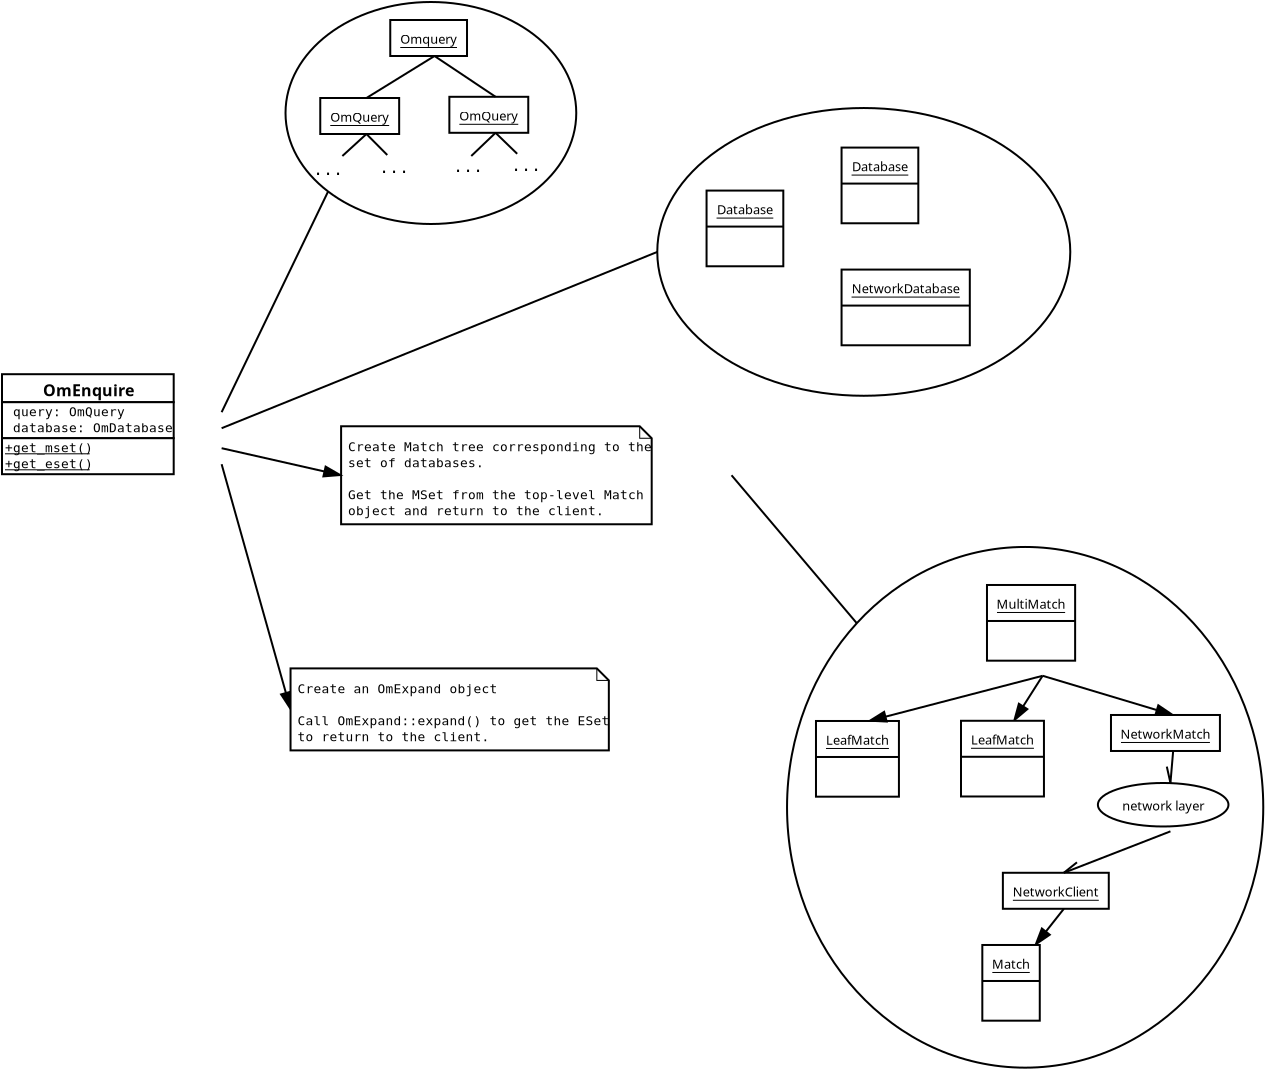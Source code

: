 <?xml version="1.0"?>
<dia:diagram xmlns:dia="http://www.lysator.liu.se/~alla/dia/">
  <dia:layer name="Background" visible="true">
    <dia:object type="UML - Class" version="0" id="O0">
      <dia:attribute name="obj_pos">
        <dia:point val="18.079,9.782"/>
      </dia:attribute>
      <dia:attribute name="obj_bb">
        <dia:rectangle val="18.029,9.732;29.11,14.832"/>
      </dia:attribute>
      <dia:attribute name="elem_corner">
        <dia:point val="18.079,9.782"/>
      </dia:attribute>
      <dia:attribute name="elem_width">
        <dia:real val="10.981"/>
      </dia:attribute>
      <dia:attribute name="elem_height">
        <dia:real val="5"/>
      </dia:attribute>
      <dia:attribute name="name">
        <dia:string>#OmEnquire#</dia:string>
      </dia:attribute>
      <dia:attribute name="stereotype">
        <dia:string/>
      </dia:attribute>
      <dia:attribute name="abstract">
        <dia:boolean val="false"/>
      </dia:attribute>
      <dia:attribute name="suppress_attributes">
        <dia:boolean val="false"/>
      </dia:attribute>
      <dia:attribute name="suppress_operations">
        <dia:boolean val="false"/>
      </dia:attribute>
      <dia:attribute name="visible_attributes">
        <dia:boolean val="true"/>
      </dia:attribute>
      <dia:attribute name="visible_operations">
        <dia:boolean val="true"/>
      </dia:attribute>
      <dia:attribute name="attributes">
        <dia:composite type="umlattribute">
          <dia:attribute name="name">
            <dia:string>#query#</dia:string>
          </dia:attribute>
          <dia:attribute name="type">
            <dia:string>#OmQuery#</dia:string>
          </dia:attribute>
          <dia:attribute name="value">
            <dia:string/>
          </dia:attribute>
          <dia:attribute name="visibility">
            <dia:enum val="3"/>
          </dia:attribute>
          <dia:attribute name="abstract">
            <dia:boolean val="false"/>
          </dia:attribute>
          <dia:attribute name="class_scope">
            <dia:boolean val="false"/>
          </dia:attribute>
        </dia:composite>
        <dia:composite type="umlattribute">
          <dia:attribute name="name">
            <dia:string>#database#</dia:string>
          </dia:attribute>
          <dia:attribute name="type">
            <dia:string>#OmDatabase#</dia:string>
          </dia:attribute>
          <dia:attribute name="value">
            <dia:string/>
          </dia:attribute>
          <dia:attribute name="visibility">
            <dia:enum val="3"/>
          </dia:attribute>
          <dia:attribute name="abstract">
            <dia:boolean val="false"/>
          </dia:attribute>
          <dia:attribute name="class_scope">
            <dia:boolean val="false"/>
          </dia:attribute>
        </dia:composite>
      </dia:attribute>
      <dia:attribute name="operations">
        <dia:composite type="umloperation">
          <dia:attribute name="name">
            <dia:string>#get_mset#</dia:string>
          </dia:attribute>
          <dia:attribute name="type">
            <dia:string/>
          </dia:attribute>
          <dia:attribute name="visibility">
            <dia:enum val="0"/>
          </dia:attribute>
          <dia:attribute name="abstract">
            <dia:boolean val="false"/>
          </dia:attribute>
          <dia:attribute name="class_scope">
            <dia:boolean val="true"/>
          </dia:attribute>
          <dia:attribute name="parameters"/>
        </dia:composite>
        <dia:composite type="umloperation">
          <dia:attribute name="name">
            <dia:string>#get_eset#</dia:string>
          </dia:attribute>
          <dia:attribute name="type">
            <dia:string/>
          </dia:attribute>
          <dia:attribute name="visibility">
            <dia:enum val="0"/>
          </dia:attribute>
          <dia:attribute name="abstract">
            <dia:boolean val="false"/>
          </dia:attribute>
          <dia:attribute name="class_scope">
            <dia:boolean val="true"/>
          </dia:attribute>
          <dia:attribute name="parameters"/>
        </dia:composite>
      </dia:attribute>
      <dia:attribute name="template">
        <dia:boolean val="false"/>
      </dia:attribute>
      <dia:attribute name="templates"/>
    </dia:object>
    <dia:object type="Standard - Line" version="0" id="O1">
      <dia:attribute name="obj_pos">
        <dia:point val="34.384,0.646"/>
      </dia:attribute>
      <dia:attribute name="obj_bb">
        <dia:rectangle val="29.01,0.596;34.434,11.732"/>
      </dia:attribute>
      <dia:attribute name="conn_endpoints">
        <dia:point val="34.384,0.646"/>
        <dia:point val="29.06,11.682"/>
      </dia:attribute>
      <dia:connections>
        <dia:connection handle="0" to="O3" connection="5"/>
        <dia:connection handle="1" to="O0" connection="9"/>
      </dia:connections>
    </dia:object>
    <dia:object type="Standard - Line" version="0" id="O2">
      <dia:attribute name="obj_pos">
        <dia:point val="29.06,12.482"/>
      </dia:attribute>
      <dia:attribute name="obj_bb">
        <dia:rectangle val="29.01,3.617;50.893,12.532"/>
      </dia:attribute>
      <dia:attribute name="conn_endpoints">
        <dia:point val="29.06,12.482"/>
        <dia:point val="50.843,3.667"/>
      </dia:attribute>
      <dia:connections>
        <dia:connection handle="0" to="O0" connection="11"/>
        <dia:connection handle="1" to="O34" connection="3"/>
      </dia:connections>
    </dia:object>
    <dia:group>
      <dia:object type="Standard - Ellipse" version="0" id="O3">
        <dia:attribute name="obj_pos">
          <dia:point val="32.255,-8.828"/>
        </dia:attribute>
        <dia:attribute name="obj_bb">
          <dia:rectangle val="32.205,-8.878;46.842,2.322"/>
        </dia:attribute>
        <dia:attribute name="elem_corner">
          <dia:point val="32.255,-8.828"/>
        </dia:attribute>
        <dia:attribute name="elem_width">
          <dia:real val="14.537"/>
        </dia:attribute>
        <dia:attribute name="elem_height">
          <dia:real val="11.1"/>
        </dia:attribute>
      </dia:object>
      <dia:object type="UML - Objet" version="0" id="O4">
        <dia:attribute name="obj_pos">
          <dia:point val="37.492,-7.928"/>
        </dia:attribute>
        <dia:attribute name="obj_bb">
          <dia:rectangle val="37.442,-7.978;41.966,-6.078"/>
        </dia:attribute>
        <dia:attribute name="elem_corner">
          <dia:point val="37.492,-7.928"/>
        </dia:attribute>
        <dia:attribute name="elem_width">
          <dia:real val="4.424"/>
        </dia:attribute>
        <dia:attribute name="elem_height">
          <dia:real val="1.8"/>
        </dia:attribute>
        <dia:attribute name="text">
          <dia:composite type="text">
            <dia:attribute name="string">
              <dia:string>#Omquery#</dia:string>
            </dia:attribute>
            <dia:attribute name="font">
              <dia:font name="Helvetica"/>
            </dia:attribute>
            <dia:attribute name="height">
              <dia:real val="0.8"/>
            </dia:attribute>
            <dia:attribute name="pos">
              <dia:point val="39.704,-6.788"/>
            </dia:attribute>
            <dia:attribute name="color">
              <dia:color val="#000000"/>
            </dia:attribute>
            <dia:attribute name="alignment">
              <dia:enum val="1"/>
            </dia:attribute>
          </dia:composite>
        </dia:attribute>
        <dia:attribute name="stereotype">
          <dia:string/>
        </dia:attribute>
        <dia:attribute name="exstate">
          <dia:string/>
        </dia:attribute>
        <dia:attribute name="attrib">
          <dia:composite type="text">
            <dia:attribute name="string">
              <dia:string>##</dia:string>
            </dia:attribute>
            <dia:attribute name="font">
              <dia:font name="Helvetica"/>
            </dia:attribute>
            <dia:attribute name="height">
              <dia:real val="0.8"/>
            </dia:attribute>
            <dia:attribute name="pos">
              <dia:point val="0,0"/>
            </dia:attribute>
            <dia:attribute name="color">
              <dia:color val="#000000"/>
            </dia:attribute>
            <dia:attribute name="alignment">
              <dia:enum val="0"/>
            </dia:attribute>
          </dia:composite>
        </dia:attribute>
        <dia:attribute name="is_active">
          <dia:boolean val="false"/>
        </dia:attribute>
        <dia:attribute name="show_attribs">
          <dia:boolean val="false"/>
        </dia:attribute>
        <dia:attribute name="multiple">
          <dia:boolean val="false"/>
        </dia:attribute>
      </dia:object>
      <dia:object type="UML - Objet" version="0" id="O5">
        <dia:attribute name="obj_pos">
          <dia:point val="33.992,-4.028"/>
        </dia:attribute>
        <dia:attribute name="obj_bb">
          <dia:rectangle val="33.942,-4.078;38.66,-2.178"/>
        </dia:attribute>
        <dia:attribute name="elem_corner">
          <dia:point val="33.992,-4.028"/>
        </dia:attribute>
        <dia:attribute name="elem_width">
          <dia:real val="4.618"/>
        </dia:attribute>
        <dia:attribute name="elem_height">
          <dia:real val="1.8"/>
        </dia:attribute>
        <dia:attribute name="text">
          <dia:composite type="text">
            <dia:attribute name="string">
              <dia:string>#OmQuery#</dia:string>
            </dia:attribute>
            <dia:attribute name="font">
              <dia:font name="Helvetica"/>
            </dia:attribute>
            <dia:attribute name="height">
              <dia:real val="0.8"/>
            </dia:attribute>
            <dia:attribute name="pos">
              <dia:point val="36.301,-2.888"/>
            </dia:attribute>
            <dia:attribute name="color">
              <dia:color val="#000000"/>
            </dia:attribute>
            <dia:attribute name="alignment">
              <dia:enum val="1"/>
            </dia:attribute>
          </dia:composite>
        </dia:attribute>
        <dia:attribute name="stereotype">
          <dia:string/>
        </dia:attribute>
        <dia:attribute name="exstate">
          <dia:string/>
        </dia:attribute>
        <dia:attribute name="attrib">
          <dia:composite type="text">
            <dia:attribute name="string">
              <dia:string>##</dia:string>
            </dia:attribute>
            <dia:attribute name="font">
              <dia:font name="Helvetica"/>
            </dia:attribute>
            <dia:attribute name="height">
              <dia:real val="0.8"/>
            </dia:attribute>
            <dia:attribute name="pos">
              <dia:point val="0,0"/>
            </dia:attribute>
            <dia:attribute name="color">
              <dia:color val="#000000"/>
            </dia:attribute>
            <dia:attribute name="alignment">
              <dia:enum val="0"/>
            </dia:attribute>
          </dia:composite>
        </dia:attribute>
        <dia:attribute name="is_active">
          <dia:boolean val="false"/>
        </dia:attribute>
        <dia:attribute name="show_attribs">
          <dia:boolean val="false"/>
        </dia:attribute>
        <dia:attribute name="multiple">
          <dia:boolean val="false"/>
        </dia:attribute>
      </dia:object>
      <dia:object type="UML - Objet" version="0" id="O6">
        <dia:attribute name="obj_pos">
          <dia:point val="40.447,-4.088"/>
        </dia:attribute>
        <dia:attribute name="obj_bb">
          <dia:rectangle val="40.397,-4.138;45.115,-2.238"/>
        </dia:attribute>
        <dia:attribute name="elem_corner">
          <dia:point val="40.447,-4.088"/>
        </dia:attribute>
        <dia:attribute name="elem_width">
          <dia:real val="4.618"/>
        </dia:attribute>
        <dia:attribute name="elem_height">
          <dia:real val="1.8"/>
        </dia:attribute>
        <dia:attribute name="text">
          <dia:composite type="text">
            <dia:attribute name="string">
              <dia:string>#OmQuery#</dia:string>
            </dia:attribute>
            <dia:attribute name="font">
              <dia:font name="Helvetica"/>
            </dia:attribute>
            <dia:attribute name="height">
              <dia:real val="0.8"/>
            </dia:attribute>
            <dia:attribute name="pos">
              <dia:point val="42.756,-2.948"/>
            </dia:attribute>
            <dia:attribute name="color">
              <dia:color val="#000000"/>
            </dia:attribute>
            <dia:attribute name="alignment">
              <dia:enum val="1"/>
            </dia:attribute>
          </dia:composite>
        </dia:attribute>
        <dia:attribute name="stereotype">
          <dia:string/>
        </dia:attribute>
        <dia:attribute name="exstate">
          <dia:string/>
        </dia:attribute>
        <dia:attribute name="attrib">
          <dia:composite type="text">
            <dia:attribute name="string">
              <dia:string>##</dia:string>
            </dia:attribute>
            <dia:attribute name="font">
              <dia:font name="Helvetica"/>
            </dia:attribute>
            <dia:attribute name="height">
              <dia:real val="0.8"/>
            </dia:attribute>
            <dia:attribute name="pos">
              <dia:point val="0,0"/>
            </dia:attribute>
            <dia:attribute name="color">
              <dia:color val="#000000"/>
            </dia:attribute>
            <dia:attribute name="alignment">
              <dia:enum val="0"/>
            </dia:attribute>
          </dia:composite>
        </dia:attribute>
        <dia:attribute name="is_active">
          <dia:boolean val="false"/>
        </dia:attribute>
        <dia:attribute name="show_attribs">
          <dia:boolean val="false"/>
        </dia:attribute>
        <dia:attribute name="multiple">
          <dia:boolean val="false"/>
        </dia:attribute>
      </dia:object>
      <dia:object type="Standard - Line" version="0" id="O7">
        <dia:attribute name="obj_pos">
          <dia:point val="39.704,-6.128"/>
        </dia:attribute>
        <dia:attribute name="obj_bb">
          <dia:rectangle val="36.251,-6.178;39.754,-3.978"/>
        </dia:attribute>
        <dia:attribute name="conn_endpoints">
          <dia:point val="39.704,-6.128"/>
          <dia:point val="36.301,-4.028"/>
        </dia:attribute>
        <dia:connections>
          <dia:connection handle="0" to="O4" connection="6"/>
          <dia:connection handle="1" to="O5" connection="1"/>
        </dia:connections>
      </dia:object>
      <dia:object type="Standard - Line" version="0" id="O8">
        <dia:attribute name="obj_pos">
          <dia:point val="39.704,-6.128"/>
        </dia:attribute>
        <dia:attribute name="obj_bb">
          <dia:rectangle val="39.654,-6.178;42.806,-4.038"/>
        </dia:attribute>
        <dia:attribute name="conn_endpoints">
          <dia:point val="39.704,-6.128"/>
          <dia:point val="42.756,-4.088"/>
        </dia:attribute>
        <dia:connections>
          <dia:connection handle="0" to="O4" connection="6"/>
          <dia:connection handle="1" to="O6" connection="1"/>
        </dia:connections>
      </dia:object>
      <dia:object type="Standard - Line" version="0" id="O9">
        <dia:attribute name="obj_pos">
          <dia:point val="36.301,-2.228"/>
        </dia:attribute>
        <dia:attribute name="obj_bb">
          <dia:rectangle val="36.251,-2.278;37.392,-1.128"/>
        </dia:attribute>
        <dia:attribute name="conn_endpoints">
          <dia:point val="36.301,-2.228"/>
          <dia:point val="37.342,-1.178"/>
        </dia:attribute>
        <dia:connections>
          <dia:connection handle="0" to="O5" connection="6"/>
        </dia:connections>
      </dia:object>
      <dia:object type="Standard - Line" version="0" id="O10">
        <dia:attribute name="obj_pos">
          <dia:point val="42.756,-2.288"/>
        </dia:attribute>
        <dia:attribute name="obj_bb">
          <dia:rectangle val="42.706,-2.338;43.888,-1.188"/>
        </dia:attribute>
        <dia:attribute name="conn_endpoints">
          <dia:point val="42.756,-2.288"/>
          <dia:point val="43.838,-1.238"/>
        </dia:attribute>
        <dia:connections>
          <dia:connection handle="0" to="O6" connection="6"/>
        </dia:connections>
      </dia:object>
      <dia:object type="Standard - Line" version="0" id="O11">
        <dia:attribute name="obj_pos">
          <dia:point val="42.756,-2.288"/>
        </dia:attribute>
        <dia:attribute name="obj_bb">
          <dia:rectangle val="41.492,-2.338;42.806,-1.078"/>
        </dia:attribute>
        <dia:attribute name="conn_endpoints">
          <dia:point val="42.756,-2.288"/>
          <dia:point val="41.542,-1.128"/>
        </dia:attribute>
        <dia:connections>
          <dia:connection handle="0" to="O6" connection="6"/>
        </dia:connections>
      </dia:object>
      <dia:object type="Standard - Line" version="0" id="O12">
        <dia:attribute name="obj_pos">
          <dia:point val="36.301,-2.228"/>
        </dia:attribute>
        <dia:attribute name="obj_bb">
          <dia:rectangle val="35.047,-2.278;36.351,-1.078"/>
        </dia:attribute>
        <dia:attribute name="conn_endpoints">
          <dia:point val="36.301,-2.228"/>
          <dia:point val="35.097,-1.128"/>
        </dia:attribute>
        <dia:connections>
          <dia:connection handle="0" to="O5" connection="6"/>
        </dia:connections>
      </dia:object>
      <dia:object type="Standard - Text" version="0" id="O13">
        <dia:attribute name="obj_pos">
          <dia:point val="34.392,-0.178"/>
        </dia:attribute>
        <dia:attribute name="obj_bb">
          <dia:rectangle val="33.383,-0.921;35.401,0.079"/>
        </dia:attribute>
        <dia:attribute name="text">
          <dia:composite type="text">
            <dia:attribute name="string">
              <dia:string>#...#</dia:string>
            </dia:attribute>
            <dia:attribute name="font">
              <dia:font name="Courier"/>
            </dia:attribute>
            <dia:attribute name="height">
              <dia:real val="1"/>
            </dia:attribute>
            <dia:attribute name="pos">
              <dia:point val="34.392,-0.178"/>
            </dia:attribute>
            <dia:attribute name="color">
              <dia:color val="#000000"/>
            </dia:attribute>
            <dia:attribute name="alignment">
              <dia:enum val="1"/>
            </dia:attribute>
          </dia:composite>
        </dia:attribute>
      </dia:object>
      <dia:object type="Standard - Text" version="0" id="O14">
        <dia:attribute name="obj_pos">
          <dia:point val="44.292,-0.378"/>
        </dia:attribute>
        <dia:attribute name="obj_bb">
          <dia:rectangle val="43.283,-1.121;45.301,-0.121"/>
        </dia:attribute>
        <dia:attribute name="text">
          <dia:composite type="text">
            <dia:attribute name="string">
              <dia:string>#...#</dia:string>
            </dia:attribute>
            <dia:attribute name="font">
              <dia:font name="Courier"/>
            </dia:attribute>
            <dia:attribute name="height">
              <dia:real val="1"/>
            </dia:attribute>
            <dia:attribute name="pos">
              <dia:point val="44.292,-0.378"/>
            </dia:attribute>
            <dia:attribute name="color">
              <dia:color val="#000000"/>
            </dia:attribute>
            <dia:attribute name="alignment">
              <dia:enum val="1"/>
            </dia:attribute>
          </dia:composite>
        </dia:attribute>
      </dia:object>
      <dia:object type="Standard - Text" version="0" id="O15">
        <dia:attribute name="obj_pos">
          <dia:point val="41.392,-0.328"/>
        </dia:attribute>
        <dia:attribute name="obj_bb">
          <dia:rectangle val="40.383,-1.071;42.401,-0.071"/>
        </dia:attribute>
        <dia:attribute name="text">
          <dia:composite type="text">
            <dia:attribute name="string">
              <dia:string>#...#</dia:string>
            </dia:attribute>
            <dia:attribute name="font">
              <dia:font name="Courier"/>
            </dia:attribute>
            <dia:attribute name="height">
              <dia:real val="1"/>
            </dia:attribute>
            <dia:attribute name="pos">
              <dia:point val="41.392,-0.328"/>
            </dia:attribute>
            <dia:attribute name="color">
              <dia:color val="#000000"/>
            </dia:attribute>
            <dia:attribute name="alignment">
              <dia:enum val="1"/>
            </dia:attribute>
          </dia:composite>
        </dia:attribute>
      </dia:object>
      <dia:object type="Standard - Text" version="0" id="O16">
        <dia:attribute name="obj_pos">
          <dia:point val="37.692,-0.278"/>
        </dia:attribute>
        <dia:attribute name="obj_bb">
          <dia:rectangle val="36.683,-1.021;38.701,-0.021"/>
        </dia:attribute>
        <dia:attribute name="text">
          <dia:composite type="text">
            <dia:attribute name="string">
              <dia:string>#...#</dia:string>
            </dia:attribute>
            <dia:attribute name="font">
              <dia:font name="Courier"/>
            </dia:attribute>
            <dia:attribute name="height">
              <dia:real val="1"/>
            </dia:attribute>
            <dia:attribute name="pos">
              <dia:point val="37.692,-0.278"/>
            </dia:attribute>
            <dia:attribute name="color">
              <dia:color val="#000000"/>
            </dia:attribute>
            <dia:attribute name="alignment">
              <dia:enum val="1"/>
            </dia:attribute>
          </dia:composite>
        </dia:attribute>
      </dia:object>
    </dia:group>
    <dia:object type="UML - Note" version="0" id="O17">
      <dia:attribute name="obj_pos">
        <dia:point val="35.034,12.385"/>
      </dia:attribute>
      <dia:attribute name="obj_bb">
        <dia:rectangle val="34.984,12.335;54.606,17.335"/>
      </dia:attribute>
      <dia:attribute name="elem_corner">
        <dia:point val="35.034,12.385"/>
      </dia:attribute>
      <dia:attribute name="elem_width">
        <dia:real val="19.522"/>
      </dia:attribute>
      <dia:attribute name="elem_height">
        <dia:real val="4.9"/>
      </dia:attribute>
      <dia:attribute name="text">
        <dia:composite type="text">
          <dia:attribute name="string">
            <dia:string>#Create Match tree corresponding to the
set of databases.

Get the MSet from the top-level Match
object and return to the client.#</dia:string>
          </dia:attribute>
          <dia:attribute name="font">
            <dia:font name="Courier"/>
          </dia:attribute>
          <dia:attribute name="height">
            <dia:real val="0.8"/>
          </dia:attribute>
          <dia:attribute name="pos">
            <dia:point val="35.384,13.63"/>
          </dia:attribute>
          <dia:attribute name="color">
            <dia:color val="#000000"/>
          </dia:attribute>
          <dia:attribute name="alignment">
            <dia:enum val="0"/>
          </dia:attribute>
        </dia:composite>
      </dia:attribute>
    </dia:object>
    <dia:object type="UML - Message" version="0" id="O18">
      <dia:attribute name="obj_pos">
        <dia:point val="29.06,13.482"/>
      </dia:attribute>
      <dia:attribute name="obj_bb">
        <dia:rectangle val="28.21,12.45;35.884,15.685"/>
      </dia:attribute>
      <dia:attribute name="conn_endpoints">
        <dia:point val="29.06,13.482"/>
        <dia:point val="35.034,14.835"/>
      </dia:attribute>
      <dia:attribute name="text">
        <dia:string/>
      </dia:attribute>
      <dia:attribute name="text_pos">
        <dia:point val="31.905,13.941"/>
      </dia:attribute>
      <dia:attribute name="type">
        <dia:int val="189"/>
      </dia:attribute>
      <dia:connections>
        <dia:connection handle="0" to="O0" connection="13"/>
        <dia:connection handle="1" to="O17" connection="3"/>
      </dia:connections>
    </dia:object>
    <dia:object type="Standard - Line" version="0" id="O19">
      <dia:attribute name="obj_pos">
        <dia:point val="54.556,14.835"/>
      </dia:attribute>
      <dia:attribute name="obj_bb">
        <dia:rectangle val="54.506,14.785;60.868,22.283"/>
      </dia:attribute>
      <dia:attribute name="conn_endpoints">
        <dia:point val="54.556,14.835"/>
        <dia:point val="60.818,22.233"/>
      </dia:attribute>
      <dia:connections>
        <dia:connection handle="0" to="O17" connection="4"/>
        <dia:connection handle="1" to="O20" connection="0"/>
      </dia:connections>
    </dia:object>
    <dia:group>
      <dia:object type="Standard - Ellipse" version="0" id="O20">
        <dia:attribute name="obj_pos">
          <dia:point val="57.331,18.42"/>
        </dia:attribute>
        <dia:attribute name="obj_bb">
          <dia:rectangle val="57.281,18.37;81.192,44.505"/>
        </dia:attribute>
        <dia:attribute name="elem_corner">
          <dia:point val="57.331,18.42"/>
        </dia:attribute>
        <dia:attribute name="elem_width">
          <dia:real val="23.811"/>
        </dia:attribute>
        <dia:attribute name="elem_height">
          <dia:real val="26.035"/>
        </dia:attribute>
      </dia:object>
      <dia:object type="UML - Objet" version="0" id="O21">
        <dia:attribute name="obj_pos">
          <dia:point val="67.328,20.321"/>
        </dia:attribute>
        <dia:attribute name="obj_bb">
          <dia:rectangle val="67.278,20.271;72.941,24.911"/>
        </dia:attribute>
        <dia:attribute name="elem_corner">
          <dia:point val="67.328,20.321"/>
        </dia:attribute>
        <dia:attribute name="elem_width">
          <dia:real val="5.563"/>
        </dia:attribute>
        <dia:attribute name="elem_height">
          <dia:real val="4.54"/>
        </dia:attribute>
        <dia:attribute name="text">
          <dia:composite type="text">
            <dia:attribute name="string">
              <dia:string>#MultiMatch#</dia:string>
            </dia:attribute>
            <dia:attribute name="font">
              <dia:font name="Helvetica"/>
            </dia:attribute>
            <dia:attribute name="height">
              <dia:real val="0.8"/>
            </dia:attribute>
            <dia:attribute name="pos">
              <dia:point val="70.109,21.461"/>
            </dia:attribute>
            <dia:attribute name="color">
              <dia:color val="#000000"/>
            </dia:attribute>
            <dia:attribute name="alignment">
              <dia:enum val="1"/>
            </dia:attribute>
          </dia:composite>
        </dia:attribute>
        <dia:attribute name="stereotype">
          <dia:string/>
        </dia:attribute>
        <dia:attribute name="exstate">
          <dia:string/>
        </dia:attribute>
        <dia:attribute name="attrib">
          <dia:composite type="text">
            <dia:attribute name="string">
              <dia:string>#stats merger
stats broker#</dia:string>
            </dia:attribute>
            <dia:attribute name="font">
              <dia:font name="Helvetica"/>
            </dia:attribute>
            <dia:attribute name="height">
              <dia:real val="0.8"/>
            </dia:attribute>
            <dia:attribute name="pos">
              <dia:point val="67.828,23.261"/>
            </dia:attribute>
            <dia:attribute name="color">
              <dia:color val="#000000"/>
            </dia:attribute>
            <dia:attribute name="alignment">
              <dia:enum val="0"/>
            </dia:attribute>
          </dia:composite>
        </dia:attribute>
        <dia:attribute name="is_active">
          <dia:boolean val="false"/>
        </dia:attribute>
        <dia:attribute name="show_attribs">
          <dia:boolean val="true"/>
        </dia:attribute>
        <dia:attribute name="multiple">
          <dia:boolean val="false"/>
        </dia:attribute>
      </dia:object>
      <dia:object type="UML - Objet" version="0" id="O22">
        <dia:attribute name="obj_pos">
          <dia:point val="73.528,26.821"/>
        </dia:attribute>
        <dia:attribute name="obj_bb">
          <dia:rectangle val="73.478,26.771;79.795,28.671"/>
        </dia:attribute>
        <dia:attribute name="elem_corner">
          <dia:point val="73.528,26.821"/>
        </dia:attribute>
        <dia:attribute name="elem_width">
          <dia:real val="6.218"/>
        </dia:attribute>
        <dia:attribute name="elem_height">
          <dia:real val="1.8"/>
        </dia:attribute>
        <dia:attribute name="text">
          <dia:composite type="text">
            <dia:attribute name="string">
              <dia:string>#NetworkMatch#</dia:string>
            </dia:attribute>
            <dia:attribute name="font">
              <dia:font name="Helvetica"/>
            </dia:attribute>
            <dia:attribute name="height">
              <dia:real val="0.8"/>
            </dia:attribute>
            <dia:attribute name="pos">
              <dia:point val="76.637,27.961"/>
            </dia:attribute>
            <dia:attribute name="color">
              <dia:color val="#000000"/>
            </dia:attribute>
            <dia:attribute name="alignment">
              <dia:enum val="1"/>
            </dia:attribute>
          </dia:composite>
        </dia:attribute>
        <dia:attribute name="stereotype">
          <dia:string/>
        </dia:attribute>
        <dia:attribute name="exstate">
          <dia:string/>
        </dia:attribute>
        <dia:attribute name="attrib">
          <dia:composite type="text">
            <dia:attribute name="string">
              <dia:string>##</dia:string>
            </dia:attribute>
            <dia:attribute name="font">
              <dia:font name="Helvetica"/>
            </dia:attribute>
            <dia:attribute name="height">
              <dia:real val="0.8"/>
            </dia:attribute>
            <dia:attribute name="pos">
              <dia:point val="0,0"/>
            </dia:attribute>
            <dia:attribute name="color">
              <dia:color val="#000000"/>
            </dia:attribute>
            <dia:attribute name="alignment">
              <dia:enum val="0"/>
            </dia:attribute>
          </dia:composite>
        </dia:attribute>
        <dia:attribute name="is_active">
          <dia:boolean val="false"/>
        </dia:attribute>
        <dia:attribute name="show_attribs">
          <dia:boolean val="false"/>
        </dia:attribute>
        <dia:attribute name="multiple">
          <dia:boolean val="false"/>
        </dia:attribute>
      </dia:object>
      <dia:object type="UML - Objet" version="0" id="O23">
        <dia:attribute name="obj_pos">
          <dia:point val="58.778,27.121"/>
        </dia:attribute>
        <dia:attribute name="obj_bb">
          <dia:rectangle val="58.728,27.071;64.124,30.911"/>
        </dia:attribute>
        <dia:attribute name="elem_corner">
          <dia:point val="58.778,27.121"/>
        </dia:attribute>
        <dia:attribute name="elem_width">
          <dia:real val="5.297"/>
        </dia:attribute>
        <dia:attribute name="elem_height">
          <dia:real val="3.74"/>
        </dia:attribute>
        <dia:attribute name="text">
          <dia:composite type="text">
            <dia:attribute name="string">
              <dia:string>#LeafMatch#</dia:string>
            </dia:attribute>
            <dia:attribute name="font">
              <dia:font name="Helvetica"/>
            </dia:attribute>
            <dia:attribute name="height">
              <dia:real val="0.8"/>
            </dia:attribute>
            <dia:attribute name="pos">
              <dia:point val="61.426,28.261"/>
            </dia:attribute>
            <dia:attribute name="color">
              <dia:color val="#000000"/>
            </dia:attribute>
            <dia:attribute name="alignment">
              <dia:enum val="1"/>
            </dia:attribute>
          </dia:composite>
        </dia:attribute>
        <dia:attribute name="stereotype">
          <dia:string/>
        </dia:attribute>
        <dia:attribute name="exstate">
          <dia:string/>
        </dia:attribute>
        <dia:attribute name="attrib">
          <dia:composite type="text">
            <dia:attribute name="string">
              <dia:string>#stats broker#</dia:string>
            </dia:attribute>
            <dia:attribute name="font">
              <dia:font name="Helvetica"/>
            </dia:attribute>
            <dia:attribute name="height">
              <dia:real val="0.8"/>
            </dia:attribute>
            <dia:attribute name="pos">
              <dia:point val="59.278,30.061"/>
            </dia:attribute>
            <dia:attribute name="color">
              <dia:color val="#000000"/>
            </dia:attribute>
            <dia:attribute name="alignment">
              <dia:enum val="0"/>
            </dia:attribute>
          </dia:composite>
        </dia:attribute>
        <dia:attribute name="is_active">
          <dia:boolean val="false"/>
        </dia:attribute>
        <dia:attribute name="show_attribs">
          <dia:boolean val="true"/>
        </dia:attribute>
        <dia:attribute name="multiple">
          <dia:boolean val="false"/>
        </dia:attribute>
      </dia:object>
      <dia:object type="UML - Message" version="0" id="O24">
        <dia:attribute name="obj_pos">
          <dia:point val="70.109,24.861"/>
        </dia:attribute>
        <dia:attribute name="obj_bb">
          <dia:rectangle val="60.576,24.011;70.959,27.971"/>
        </dia:attribute>
        <dia:attribute name="conn_endpoints">
          <dia:point val="70.109,24.861"/>
          <dia:point val="61.426,27.121"/>
        </dia:attribute>
        <dia:attribute name="text">
          <dia:string>##</dia:string>
        </dia:attribute>
        <dia:attribute name="text_pos">
          <dia:point val="66.682,26.091"/>
        </dia:attribute>
        <dia:attribute name="type">
          <dia:int val="0"/>
        </dia:attribute>
        <dia:connections>
          <dia:connection handle="0" to="O21" connection="6"/>
          <dia:connection handle="1" to="O23" connection="1"/>
        </dia:connections>
      </dia:object>
      <dia:object type="UML - Message" version="0" id="O25">
        <dia:attribute name="obj_pos">
          <dia:point val="70.109,24.861"/>
        </dia:attribute>
        <dia:attribute name="obj_bb">
          <dia:rectangle val="67.827,24.011;71.158,27.961"/>
        </dia:attribute>
        <dia:attribute name="conn_endpoints">
          <dia:point val="70.109,24.861"/>
          <dia:point val="68.677,27.111"/>
        </dia:attribute>
        <dia:attribute name="text">
          <dia:string>##</dia:string>
        </dia:attribute>
        <dia:attribute name="text_pos">
          <dia:point val="70.308,26.086"/>
        </dia:attribute>
        <dia:attribute name="type">
          <dia:int val="0"/>
        </dia:attribute>
        <dia:connections>
          <dia:connection handle="0" to="O21" connection="6"/>
          <dia:connection handle="1" to="O26" connection="1"/>
        </dia:connections>
      </dia:object>
      <dia:object type="UML - Objet" version="0" id="O26">
        <dia:attribute name="obj_pos">
          <dia:point val="66.029,27.111"/>
        </dia:attribute>
        <dia:attribute name="obj_bb">
          <dia:rectangle val="65.979,27.061;71.376,30.901"/>
        </dia:attribute>
        <dia:attribute name="elem_corner">
          <dia:point val="66.029,27.111"/>
        </dia:attribute>
        <dia:attribute name="elem_width">
          <dia:real val="5.297"/>
        </dia:attribute>
        <dia:attribute name="elem_height">
          <dia:real val="3.74"/>
        </dia:attribute>
        <dia:attribute name="text">
          <dia:composite type="text">
            <dia:attribute name="string">
              <dia:string>#LeafMatch#</dia:string>
            </dia:attribute>
            <dia:attribute name="font">
              <dia:font name="Helvetica"/>
            </dia:attribute>
            <dia:attribute name="height">
              <dia:real val="0.8"/>
            </dia:attribute>
            <dia:attribute name="pos">
              <dia:point val="68.677,28.251"/>
            </dia:attribute>
            <dia:attribute name="color">
              <dia:color val="#000000"/>
            </dia:attribute>
            <dia:attribute name="alignment">
              <dia:enum val="1"/>
            </dia:attribute>
          </dia:composite>
        </dia:attribute>
        <dia:attribute name="stereotype">
          <dia:string/>
        </dia:attribute>
        <dia:attribute name="exstate">
          <dia:string/>
        </dia:attribute>
        <dia:attribute name="attrib">
          <dia:composite type="text">
            <dia:attribute name="string">
              <dia:string>#stats broker#</dia:string>
            </dia:attribute>
            <dia:attribute name="font">
              <dia:font name="Helvetica"/>
            </dia:attribute>
            <dia:attribute name="height">
              <dia:real val="0.8"/>
            </dia:attribute>
            <dia:attribute name="pos">
              <dia:point val="66.529,30.051"/>
            </dia:attribute>
            <dia:attribute name="color">
              <dia:color val="#000000"/>
            </dia:attribute>
            <dia:attribute name="alignment">
              <dia:enum val="0"/>
            </dia:attribute>
          </dia:composite>
        </dia:attribute>
        <dia:attribute name="is_active">
          <dia:boolean val="false"/>
        </dia:attribute>
        <dia:attribute name="show_attribs">
          <dia:boolean val="true"/>
        </dia:attribute>
        <dia:attribute name="multiple">
          <dia:boolean val="false"/>
        </dia:attribute>
      </dia:object>
      <dia:object type="UML - Message" version="0" id="O27">
        <dia:attribute name="obj_pos">
          <dia:point val="70.109,24.861"/>
        </dia:attribute>
        <dia:attribute name="obj_bb">
          <dia:rectangle val="69.259,24.011;77.487,27.671"/>
        </dia:attribute>
        <dia:attribute name="conn_endpoints">
          <dia:point val="70.109,24.861"/>
          <dia:point val="76.637,26.821"/>
        </dia:attribute>
        <dia:attribute name="text">
          <dia:string/>
        </dia:attribute>
        <dia:attribute name="text_pos">
          <dia:point val="73.373,25.841"/>
        </dia:attribute>
        <dia:attribute name="type">
          <dia:int val="189"/>
        </dia:attribute>
        <dia:connections>
          <dia:connection handle="0" to="O21" connection="6"/>
          <dia:connection handle="1" to="O22" connection="1"/>
        </dia:connections>
      </dia:object>
      <dia:object type="UML - Objet" version="0" id="O28">
        <dia:attribute name="obj_pos">
          <dia:point val="68.123,34.711"/>
        </dia:attribute>
        <dia:attribute name="obj_bb">
          <dia:rectangle val="68.073,34.661;74.27,36.561"/>
        </dia:attribute>
        <dia:attribute name="elem_corner">
          <dia:point val="68.123,34.711"/>
        </dia:attribute>
        <dia:attribute name="elem_width">
          <dia:real val="6.096"/>
        </dia:attribute>
        <dia:attribute name="elem_height">
          <dia:real val="1.8"/>
        </dia:attribute>
        <dia:attribute name="text">
          <dia:composite type="text">
            <dia:attribute name="string">
              <dia:string>#NetworkClient#</dia:string>
            </dia:attribute>
            <dia:attribute name="font">
              <dia:font name="Helvetica"/>
            </dia:attribute>
            <dia:attribute name="height">
              <dia:real val="0.8"/>
            </dia:attribute>
            <dia:attribute name="pos">
              <dia:point val="71.172,35.851"/>
            </dia:attribute>
            <dia:attribute name="color">
              <dia:color val="#000000"/>
            </dia:attribute>
            <dia:attribute name="alignment">
              <dia:enum val="1"/>
            </dia:attribute>
          </dia:composite>
        </dia:attribute>
        <dia:attribute name="stereotype">
          <dia:string/>
        </dia:attribute>
        <dia:attribute name="exstate">
          <dia:string/>
        </dia:attribute>
        <dia:attribute name="attrib">
          <dia:composite type="text">
            <dia:attribute name="string">
              <dia:string>##</dia:string>
            </dia:attribute>
            <dia:attribute name="font">
              <dia:font name="Helvetica"/>
            </dia:attribute>
            <dia:attribute name="height">
              <dia:real val="0.8"/>
            </dia:attribute>
            <dia:attribute name="pos">
              <dia:point val="0,0"/>
            </dia:attribute>
            <dia:attribute name="color">
              <dia:color val="#000000"/>
            </dia:attribute>
            <dia:attribute name="alignment">
              <dia:enum val="0"/>
            </dia:attribute>
          </dia:composite>
        </dia:attribute>
        <dia:attribute name="is_active">
          <dia:boolean val="false"/>
        </dia:attribute>
        <dia:attribute name="show_attribs">
          <dia:boolean val="false"/>
        </dia:attribute>
        <dia:attribute name="multiple">
          <dia:boolean val="false"/>
        </dia:attribute>
      </dia:object>
      <dia:object type="UML - Message" version="0" id="O29">
        <dia:attribute name="obj_pos">
          <dia:point val="71.172,36.511"/>
        </dia:attribute>
        <dia:attribute name="obj_bb">
          <dia:rectangle val="68.893,35.661;72.222,39.17"/>
        </dia:attribute>
        <dia:attribute name="conn_endpoints">
          <dia:point val="71.172,36.511"/>
          <dia:point val="69.743,38.321"/>
        </dia:attribute>
        <dia:attribute name="text">
          <dia:string>##</dia:string>
        </dia:attribute>
        <dia:attribute name="text_pos">
          <dia:point val="71.372,37.516"/>
        </dia:attribute>
        <dia:attribute name="type">
          <dia:int val="0"/>
        </dia:attribute>
        <dia:connections>
          <dia:connection handle="0" to="O28" connection="6"/>
          <dia:connection handle="1" to="O30" connection="1"/>
        </dia:connections>
      </dia:object>
      <dia:object type="UML - Objet" version="0" id="O30">
        <dia:attribute name="obj_pos">
          <dia:point val="67.095,38.321"/>
        </dia:attribute>
        <dia:attribute name="obj_bb">
          <dia:rectangle val="67.045,38.27;72.441,42.111"/>
        </dia:attribute>
        <dia:attribute name="elem_corner">
          <dia:point val="67.095,38.321"/>
        </dia:attribute>
        <dia:attribute name="elem_width">
          <dia:real val="5.297"/>
        </dia:attribute>
        <dia:attribute name="elem_height">
          <dia:real val="3.74"/>
        </dia:attribute>
        <dia:attribute name="text">
          <dia:composite type="text">
            <dia:attribute name="string">
              <dia:string>#Match#</dia:string>
            </dia:attribute>
            <dia:attribute name="font">
              <dia:font name="Helvetica"/>
            </dia:attribute>
            <dia:attribute name="height">
              <dia:real val="0.8"/>
            </dia:attribute>
            <dia:attribute name="pos">
              <dia:point val="69.743,39.461"/>
            </dia:attribute>
            <dia:attribute name="color">
              <dia:color val="#000000"/>
            </dia:attribute>
            <dia:attribute name="alignment">
              <dia:enum val="1"/>
            </dia:attribute>
          </dia:composite>
        </dia:attribute>
        <dia:attribute name="stereotype">
          <dia:string/>
        </dia:attribute>
        <dia:attribute name="exstate">
          <dia:string/>
        </dia:attribute>
        <dia:attribute name="attrib">
          <dia:composite type="text">
            <dia:attribute name="string">
              <dia:string>#stats broker#</dia:string>
            </dia:attribute>
            <dia:attribute name="font">
              <dia:font name="Helvetica"/>
            </dia:attribute>
            <dia:attribute name="height">
              <dia:real val="0.8"/>
            </dia:attribute>
            <dia:attribute name="pos">
              <dia:point val="67.595,41.261"/>
            </dia:attribute>
            <dia:attribute name="color">
              <dia:color val="#000000"/>
            </dia:attribute>
            <dia:attribute name="alignment">
              <dia:enum val="0"/>
            </dia:attribute>
          </dia:composite>
        </dia:attribute>
        <dia:attribute name="is_active">
          <dia:boolean val="false"/>
        </dia:attribute>
        <dia:attribute name="show_attribs">
          <dia:boolean val="true"/>
        </dia:attribute>
        <dia:attribute name="multiple">
          <dia:boolean val="false"/>
        </dia:attribute>
      </dia:object>
      <dia:object type="UML - Usecase" version="0" id="O31">
        <dia:attribute name="obj_pos">
          <dia:point val="72.874,30.221"/>
        </dia:attribute>
        <dia:attribute name="obj_bb">
          <dia:rectangle val="72.874,30.221;80.128,32.639"/>
        </dia:attribute>
        <dia:attribute name="elem_corner">
          <dia:point val="72.874,30.221"/>
        </dia:attribute>
        <dia:attribute name="elem_width">
          <dia:real val="7.254"/>
        </dia:attribute>
        <dia:attribute name="elem_height">
          <dia:real val="2.418"/>
        </dia:attribute>
        <dia:attribute name="text">
          <dia:composite type="text">
            <dia:attribute name="string">
              <dia:string>#network layer#</dia:string>
            </dia:attribute>
            <dia:attribute name="font">
              <dia:font name="Helvetica"/>
            </dia:attribute>
            <dia:attribute name="height">
              <dia:real val="0.8"/>
            </dia:attribute>
            <dia:attribute name="pos">
              <dia:point val="76.501,31.67"/>
            </dia:attribute>
            <dia:attribute name="color">
              <dia:color val="#000000"/>
            </dia:attribute>
            <dia:attribute name="alignment">
              <dia:enum val="1"/>
            </dia:attribute>
          </dia:composite>
        </dia:attribute>
        <dia:attribute name="textout">
          <dia:boolean val="false"/>
        </dia:attribute>
        <dia:attribute name="collaboration">
          <dia:boolean val="false"/>
        </dia:attribute>
      </dia:object>
      <dia:object type="UML - Message" version="0" id="O32">
        <dia:attribute name="obj_pos">
          <dia:point val="76.637,28.621"/>
        </dia:attribute>
        <dia:attribute name="obj_bb">
          <dia:rectangle val="75.651,27.771;77.487,31.071"/>
        </dia:attribute>
        <dia:attribute name="conn_endpoints">
          <dia:point val="76.637,28.621"/>
          <dia:point val="76.501,30.221"/>
        </dia:attribute>
        <dia:attribute name="text">
          <dia:string>##</dia:string>
        </dia:attribute>
        <dia:attribute name="text_pos">
          <dia:point val="76.569,29.421"/>
        </dia:attribute>
        <dia:attribute name="type">
          <dia:int val="5"/>
        </dia:attribute>
        <dia:connections>
          <dia:connection handle="0" to="O22" connection="6"/>
          <dia:connection handle="1" to="O31" connection="1"/>
        </dia:connections>
      </dia:object>
      <dia:object type="UML - Message" version="0" id="O33">
        <dia:attribute name="obj_pos">
          <dia:point val="76.501,32.639"/>
        </dia:attribute>
        <dia:attribute name="obj_bb">
          <dia:rectangle val="70.322,31.789;77.351,35.561"/>
        </dia:attribute>
        <dia:attribute name="conn_endpoints">
          <dia:point val="76.501,32.639"/>
          <dia:point val="71.172,34.711"/>
        </dia:attribute>
        <dia:attribute name="text">
          <dia:string>##</dia:string>
        </dia:attribute>
        <dia:attribute name="text_pos">
          <dia:point val="73.889,33.71"/>
        </dia:attribute>
        <dia:attribute name="type">
          <dia:int val="5"/>
        </dia:attribute>
        <dia:connections>
          <dia:connection handle="0" to="O31" connection="6"/>
          <dia:connection handle="1" to="O28" connection="1"/>
        </dia:connections>
      </dia:object>
    </dia:group>
    <dia:group>
      <dia:object type="Standard - Ellipse" version="0" id="O34">
        <dia:attribute name="obj_pos">
          <dia:point val="50.843,-3.527"/>
        </dia:attribute>
        <dia:attribute name="obj_bb">
          <dia:rectangle val="50.793,-3.577;71.543,10.911"/>
        </dia:attribute>
        <dia:attribute name="elem_corner">
          <dia:point val="50.843,-3.527"/>
        </dia:attribute>
        <dia:attribute name="elem_width">
          <dia:real val="20.65"/>
        </dia:attribute>
        <dia:attribute name="elem_height">
          <dia:real val="14.388"/>
        </dia:attribute>
      </dia:object>
      <dia:object type="UML - Objet" version="0" id="O35">
        <dia:attribute name="obj_pos">
          <dia:point val="60.057,4.551"/>
        </dia:attribute>
        <dia:attribute name="obj_bb">
          <dia:rectangle val="60.007,4.501;67.561,8.341"/>
        </dia:attribute>
        <dia:attribute name="elem_corner">
          <dia:point val="60.057,4.551"/>
        </dia:attribute>
        <dia:attribute name="elem_width">
          <dia:real val="7.454"/>
        </dia:attribute>
        <dia:attribute name="elem_height">
          <dia:real val="3.74"/>
        </dia:attribute>
        <dia:attribute name="text">
          <dia:composite type="text">
            <dia:attribute name="string">
              <dia:string>#NetworkDatabase#</dia:string>
            </dia:attribute>
            <dia:attribute name="font">
              <dia:font name="Helvetica"/>
            </dia:attribute>
            <dia:attribute name="height">
              <dia:real val="0.8"/>
            </dia:attribute>
            <dia:attribute name="pos">
              <dia:point val="63.784,5.691"/>
            </dia:attribute>
            <dia:attribute name="color">
              <dia:color val="#000000"/>
            </dia:attribute>
            <dia:attribute name="alignment">
              <dia:enum val="1"/>
            </dia:attribute>
          </dia:composite>
        </dia:attribute>
        <dia:attribute name="stereotype">
          <dia:string/>
        </dia:attribute>
        <dia:attribute name="exstate">
          <dia:string/>
        </dia:attribute>
        <dia:attribute name="attrib">
          <dia:composite type="text">
            <dia:attribute name="string">
              <dia:string>#get_doc#</dia:string>
            </dia:attribute>
            <dia:attribute name="font">
              <dia:font name="Helvetica"/>
            </dia:attribute>
            <dia:attribute name="height">
              <dia:real val="0.8"/>
            </dia:attribute>
            <dia:attribute name="pos">
              <dia:point val="60.557,7.491"/>
            </dia:attribute>
            <dia:attribute name="color">
              <dia:color val="#000000"/>
            </dia:attribute>
            <dia:attribute name="alignment">
              <dia:enum val="0"/>
            </dia:attribute>
          </dia:composite>
        </dia:attribute>
        <dia:attribute name="is_active">
          <dia:boolean val="false"/>
        </dia:attribute>
        <dia:attribute name="show_attribs">
          <dia:boolean val="true"/>
        </dia:attribute>
        <dia:attribute name="multiple">
          <dia:boolean val="false"/>
        </dia:attribute>
      </dia:object>
      <dia:object type="UML - Objet" version="0" id="O36">
        <dia:attribute name="obj_pos">
          <dia:point val="60.057,-1.549"/>
        </dia:attribute>
        <dia:attribute name="obj_bb">
          <dia:rectangle val="60.007,-1.599;65.258,3.041"/>
        </dia:attribute>
        <dia:attribute name="elem_corner">
          <dia:point val="60.057,-1.549"/>
        </dia:attribute>
        <dia:attribute name="elem_width">
          <dia:real val="5.151"/>
        </dia:attribute>
        <dia:attribute name="elem_height">
          <dia:real val="4.54"/>
        </dia:attribute>
        <dia:attribute name="text">
          <dia:composite type="text">
            <dia:attribute name="string">
              <dia:string>#Database#</dia:string>
            </dia:attribute>
            <dia:attribute name="font">
              <dia:font name="Helvetica"/>
            </dia:attribute>
            <dia:attribute name="height">
              <dia:real val="0.8"/>
            </dia:attribute>
            <dia:attribute name="pos">
              <dia:point val="62.633,-0.409"/>
            </dia:attribute>
            <dia:attribute name="color">
              <dia:color val="#000000"/>
            </dia:attribute>
            <dia:attribute name="alignment">
              <dia:enum val="1"/>
            </dia:attribute>
          </dia:composite>
        </dia:attribute>
        <dia:attribute name="stereotype">
          <dia:string/>
        </dia:attribute>
        <dia:attribute name="exstate">
          <dia:string/>
        </dia:attribute>
        <dia:attribute name="attrib">
          <dia:composite type="text">
            <dia:attribute name="string">
              <dia:string>#get_doc
get_postlist#</dia:string>
            </dia:attribute>
            <dia:attribute name="font">
              <dia:font name="Helvetica"/>
            </dia:attribute>
            <dia:attribute name="height">
              <dia:real val="0.8"/>
            </dia:attribute>
            <dia:attribute name="pos">
              <dia:point val="60.557,1.391"/>
            </dia:attribute>
            <dia:attribute name="color">
              <dia:color val="#000000"/>
            </dia:attribute>
            <dia:attribute name="alignment">
              <dia:enum val="0"/>
            </dia:attribute>
          </dia:composite>
        </dia:attribute>
        <dia:attribute name="is_active">
          <dia:boolean val="false"/>
        </dia:attribute>
        <dia:attribute name="show_attribs">
          <dia:boolean val="true"/>
        </dia:attribute>
        <dia:attribute name="multiple">
          <dia:boolean val="false"/>
        </dia:attribute>
      </dia:object>
      <dia:object type="UML - Objet" version="0" id="O37">
        <dia:attribute name="obj_pos">
          <dia:point val="53.307,0.601"/>
        </dia:attribute>
        <dia:attribute name="obj_bb">
          <dia:rectangle val="53.257,0.551;58.508,5.191"/>
        </dia:attribute>
        <dia:attribute name="elem_corner">
          <dia:point val="53.307,0.601"/>
        </dia:attribute>
        <dia:attribute name="elem_width">
          <dia:real val="5.151"/>
        </dia:attribute>
        <dia:attribute name="elem_height">
          <dia:real val="4.54"/>
        </dia:attribute>
        <dia:attribute name="text">
          <dia:composite type="text">
            <dia:attribute name="string">
              <dia:string>#Database#</dia:string>
            </dia:attribute>
            <dia:attribute name="font">
              <dia:font name="Helvetica"/>
            </dia:attribute>
            <dia:attribute name="height">
              <dia:real val="0.8"/>
            </dia:attribute>
            <dia:attribute name="pos">
              <dia:point val="55.883,1.741"/>
            </dia:attribute>
            <dia:attribute name="color">
              <dia:color val="#000000"/>
            </dia:attribute>
            <dia:attribute name="alignment">
              <dia:enum val="1"/>
            </dia:attribute>
          </dia:composite>
        </dia:attribute>
        <dia:attribute name="stereotype">
          <dia:string/>
        </dia:attribute>
        <dia:attribute name="exstate">
          <dia:string/>
        </dia:attribute>
        <dia:attribute name="attrib">
          <dia:composite type="text">
            <dia:attribute name="string">
              <dia:string>#get_doc
get_postlist#</dia:string>
            </dia:attribute>
            <dia:attribute name="font">
              <dia:font name="Helvetica"/>
            </dia:attribute>
            <dia:attribute name="height">
              <dia:real val="0.8"/>
            </dia:attribute>
            <dia:attribute name="pos">
              <dia:point val="53.807,3.541"/>
            </dia:attribute>
            <dia:attribute name="color">
              <dia:color val="#000000"/>
            </dia:attribute>
            <dia:attribute name="alignment">
              <dia:enum val="0"/>
            </dia:attribute>
          </dia:composite>
        </dia:attribute>
        <dia:attribute name="is_active">
          <dia:boolean val="false"/>
        </dia:attribute>
        <dia:attribute name="show_attribs">
          <dia:boolean val="true"/>
        </dia:attribute>
        <dia:attribute name="multiple">
          <dia:boolean val="false"/>
        </dia:attribute>
      </dia:object>
    </dia:group>
    <dia:object type="UML - Message" version="0" id="O38">
      <dia:attribute name="obj_pos">
        <dia:point val="29.06,14.282"/>
      </dia:attribute>
      <dia:attribute name="obj_bb">
        <dia:rectangle val="28.21,13.432;33.356,27.393"/>
      </dia:attribute>
      <dia:attribute name="conn_endpoints">
        <dia:point val="29.06,14.282"/>
        <dia:point val="32.506,26.543"/>
      </dia:attribute>
      <dia:attribute name="text">
        <dia:string/>
      </dia:attribute>
      <dia:attribute name="text_pos">
        <dia:point val="30.641,20.195"/>
      </dia:attribute>
      <dia:attribute name="type">
        <dia:int val="189"/>
      </dia:attribute>
      <dia:connections>
        <dia:connection handle="0" to="O0" connection="15"/>
        <dia:connection handle="1" to="O39" connection="3"/>
      </dia:connections>
    </dia:object>
    <dia:object type="UML - Note" version="0" id="O39">
      <dia:attribute name="obj_pos">
        <dia:point val="32.506,24.493"/>
      </dia:attribute>
      <dia:attribute name="obj_bb">
        <dia:rectangle val="32.456,24.443;52.563,28.643"/>
      </dia:attribute>
      <dia:attribute name="elem_corner">
        <dia:point val="32.506,24.493"/>
      </dia:attribute>
      <dia:attribute name="elem_width">
        <dia:real val="20.007"/>
      </dia:attribute>
      <dia:attribute name="elem_height">
        <dia:real val="4.1"/>
      </dia:attribute>
      <dia:attribute name="text">
        <dia:composite type="text">
          <dia:attribute name="string">
            <dia:string>#Create an OmExpand object

Call OmExpand::expand() to get the ESet
to return to the client.#</dia:string>
          </dia:attribute>
          <dia:attribute name="font">
            <dia:font name="Courier"/>
          </dia:attribute>
          <dia:attribute name="height">
            <dia:real val="0.8"/>
          </dia:attribute>
          <dia:attribute name="pos">
            <dia:point val="32.856,25.738"/>
          </dia:attribute>
          <dia:attribute name="color">
            <dia:color val="#000000"/>
          </dia:attribute>
          <dia:attribute name="alignment">
            <dia:enum val="0"/>
          </dia:attribute>
        </dia:composite>
      </dia:attribute>
    </dia:object>
  </dia:layer>
</dia:diagram>
